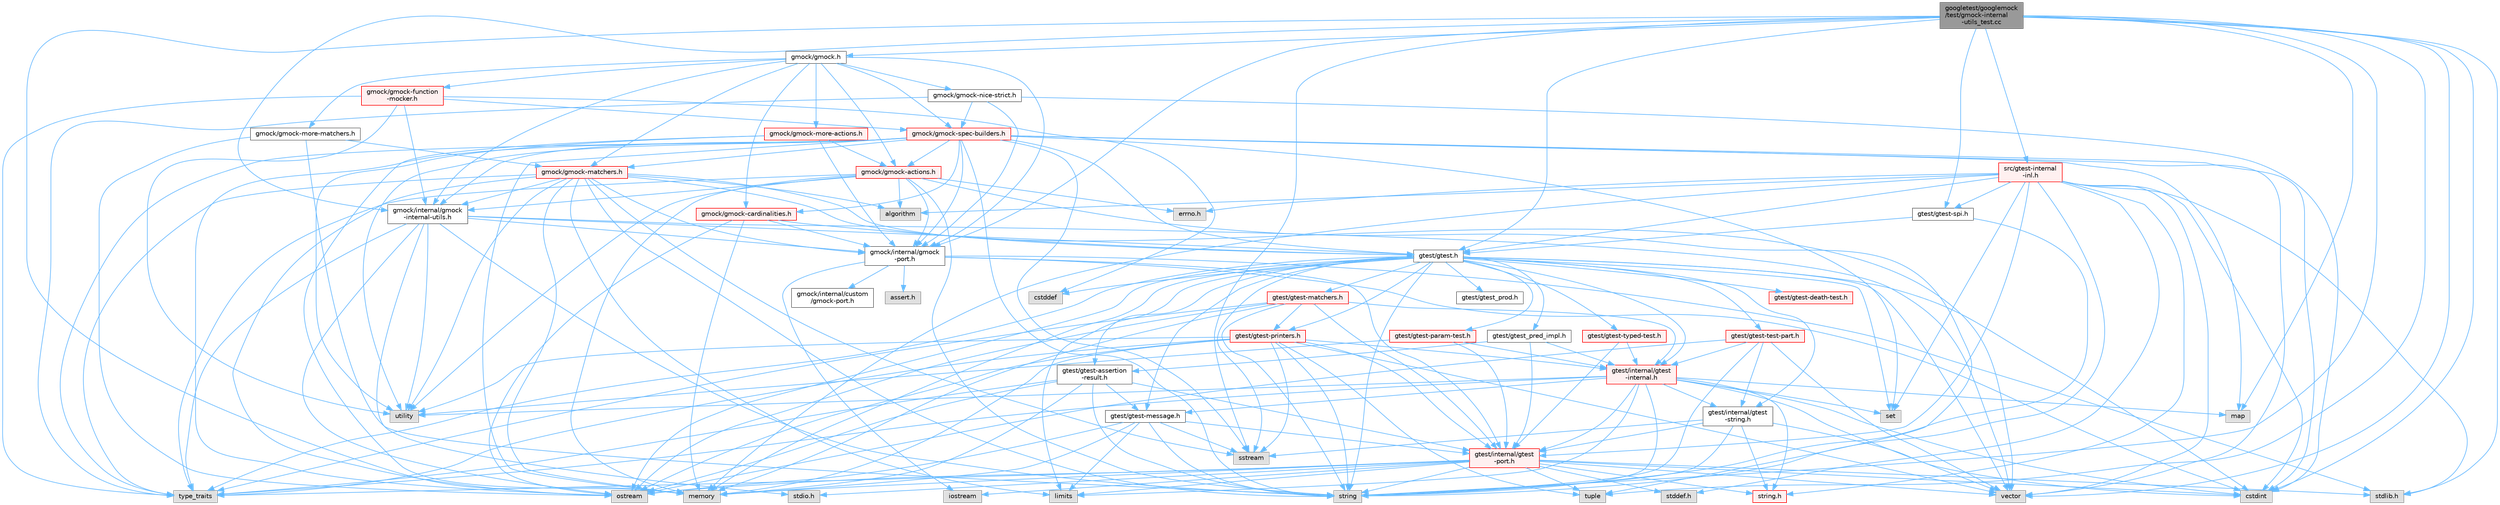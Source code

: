 digraph "googletest/googlemock/test/gmock-internal-utils_test.cc"
{
 // LATEX_PDF_SIZE
  bgcolor="transparent";
  edge [fontname=Helvetica,fontsize=10,labelfontname=Helvetica,labelfontsize=10];
  node [fontname=Helvetica,fontsize=10,shape=box,height=0.2,width=0.4];
  Node1 [id="Node000001",label="googletest/googlemock\l/test/gmock-internal\l-utils_test.cc",height=0.2,width=0.4,color="gray40", fillcolor="grey60", style="filled", fontcolor="black",tooltip=" "];
  Node1 -> Node2 [id="edge205_Node000001_Node000002",color="steelblue1",style="solid",tooltip=" "];
  Node2 [id="Node000002",label="gmock/internal/gmock\l-internal-utils.h",height=0.2,width=0.4,color="grey40", fillcolor="white", style="filled",URL="$gmock-internal-utils_8h.html",tooltip=" "];
  Node2 -> Node3 [id="edge206_Node000002_Node000003",color="steelblue1",style="solid",tooltip=" "];
  Node3 [id="Node000003",label="stdio.h",height=0.2,width=0.4,color="grey60", fillcolor="#E0E0E0", style="filled",tooltip=" "];
  Node2 -> Node4 [id="edge207_Node000002_Node000004",color="steelblue1",style="solid",tooltip=" "];
  Node4 [id="Node000004",label="ostream",height=0.2,width=0.4,color="grey60", fillcolor="#E0E0E0", style="filled",tooltip=" "];
  Node2 -> Node5 [id="edge208_Node000002_Node000005",color="steelblue1",style="solid",tooltip=" "];
  Node5 [id="Node000005",label="string",height=0.2,width=0.4,color="grey60", fillcolor="#E0E0E0", style="filled",tooltip=" "];
  Node2 -> Node6 [id="edge209_Node000002_Node000006",color="steelblue1",style="solid",tooltip=" "];
  Node6 [id="Node000006",label="type_traits",height=0.2,width=0.4,color="grey60", fillcolor="#E0E0E0", style="filled",tooltip=" "];
  Node2 -> Node7 [id="edge210_Node000002_Node000007",color="steelblue1",style="solid",tooltip=" "];
  Node7 [id="Node000007",label="utility",height=0.2,width=0.4,color="grey60", fillcolor="#E0E0E0", style="filled",tooltip=" "];
  Node2 -> Node8 [id="edge211_Node000002_Node000008",color="steelblue1",style="solid",tooltip=" "];
  Node8 [id="Node000008",label="vector",height=0.2,width=0.4,color="grey60", fillcolor="#E0E0E0", style="filled",tooltip=" "];
  Node2 -> Node9 [id="edge212_Node000002_Node000009",color="steelblue1",style="solid",tooltip=" "];
  Node9 [id="Node000009",label="gmock/internal/gmock\l-port.h",height=0.2,width=0.4,color="grey40", fillcolor="white", style="filled",URL="$gmock-port_8h.html",tooltip=" "];
  Node9 -> Node10 [id="edge213_Node000009_Node000010",color="steelblue1",style="solid",tooltip=" "];
  Node10 [id="Node000010",label="assert.h",height=0.2,width=0.4,color="grey60", fillcolor="#E0E0E0", style="filled",tooltip=" "];
  Node9 -> Node11 [id="edge214_Node000009_Node000011",color="steelblue1",style="solid",tooltip=" "];
  Node11 [id="Node000011",label="stdlib.h",height=0.2,width=0.4,color="grey60", fillcolor="#E0E0E0", style="filled",tooltip=" "];
  Node9 -> Node12 [id="edge215_Node000009_Node000012",color="steelblue1",style="solid",tooltip=" "];
  Node12 [id="Node000012",label="cstdint",height=0.2,width=0.4,color="grey60", fillcolor="#E0E0E0", style="filled",tooltip=" "];
  Node9 -> Node13 [id="edge216_Node000009_Node000013",color="steelblue1",style="solid",tooltip=" "];
  Node13 [id="Node000013",label="iostream",height=0.2,width=0.4,color="grey60", fillcolor="#E0E0E0", style="filled",tooltip=" "];
  Node9 -> Node14 [id="edge217_Node000009_Node000014",color="steelblue1",style="solid",tooltip=" "];
  Node14 [id="Node000014",label="gmock/internal/custom\l/gmock-port.h",height=0.2,width=0.4,color="grey40", fillcolor="white", style="filled",URL="$custom_2gmock-port_8h.html",tooltip=" "];
  Node9 -> Node15 [id="edge218_Node000009_Node000015",color="steelblue1",style="solid",tooltip=" "];
  Node15 [id="Node000015",label="gtest/internal/gtest\l-port.h",height=0.2,width=0.4,color="red", fillcolor="#FFF0F0", style="filled",URL="$gtest-port_8h.html",tooltip=" "];
  Node15 -> Node18 [id="edge219_Node000015_Node000018",color="steelblue1",style="solid",tooltip=" "];
  Node18 [id="Node000018",label="stddef.h",height=0.2,width=0.4,color="grey60", fillcolor="#E0E0E0", style="filled",tooltip=" "];
  Node15 -> Node3 [id="edge220_Node000015_Node000003",color="steelblue1",style="solid",tooltip=" "];
  Node15 -> Node11 [id="edge221_Node000015_Node000011",color="steelblue1",style="solid",tooltip=" "];
  Node15 -> Node19 [id="edge222_Node000015_Node000019",color="steelblue1",style="solid",tooltip=" "];
  Node19 [id="Node000019",label="string.h",height=0.2,width=0.4,color="red", fillcolor="#FFF0F0", style="filled",URL="$string_8h.html",tooltip=" "];
  Node15 -> Node12 [id="edge223_Node000015_Node000012",color="steelblue1",style="solid",tooltip=" "];
  Node15 -> Node13 [id="edge224_Node000015_Node000013",color="steelblue1",style="solid",tooltip=" "];
  Node15 -> Node26 [id="edge225_Node000015_Node000026",color="steelblue1",style="solid",tooltip=" "];
  Node26 [id="Node000026",label="limits",height=0.2,width=0.4,color="grey60", fillcolor="#E0E0E0", style="filled",tooltip=" "];
  Node15 -> Node28 [id="edge226_Node000015_Node000028",color="steelblue1",style="solid",tooltip=" "];
  Node28 [id="Node000028",label="memory",height=0.2,width=0.4,color="grey60", fillcolor="#E0E0E0", style="filled",tooltip=" "];
  Node15 -> Node4 [id="edge227_Node000015_Node000004",color="steelblue1",style="solid",tooltip=" "];
  Node15 -> Node5 [id="edge228_Node000015_Node000005",color="steelblue1",style="solid",tooltip=" "];
  Node15 -> Node34 [id="edge229_Node000015_Node000034",color="steelblue1",style="solid",tooltip=" "];
  Node34 [id="Node000034",label="tuple",height=0.2,width=0.4,color="grey60", fillcolor="#E0E0E0", style="filled",tooltip=" "];
  Node15 -> Node6 [id="edge230_Node000015_Node000006",color="steelblue1",style="solid",tooltip=" "];
  Node15 -> Node8 [id="edge231_Node000015_Node000008",color="steelblue1",style="solid",tooltip=" "];
  Node2 -> Node43 [id="edge232_Node000002_Node000043",color="steelblue1",style="solid",tooltip=" "];
  Node43 [id="Node000043",label="gtest/gtest.h",height=0.2,width=0.4,color="grey40", fillcolor="white", style="filled",URL="$gtest_8h.html",tooltip=" "];
  Node43 -> Node21 [id="edge233_Node000043_Node000021",color="steelblue1",style="solid",tooltip=" "];
  Node21 [id="Node000021",label="cstddef",height=0.2,width=0.4,color="grey60", fillcolor="#E0E0E0", style="filled",tooltip=" "];
  Node43 -> Node12 [id="edge234_Node000043_Node000012",color="steelblue1",style="solid",tooltip=" "];
  Node43 -> Node26 [id="edge235_Node000043_Node000026",color="steelblue1",style="solid",tooltip=" "];
  Node43 -> Node28 [id="edge236_Node000043_Node000028",color="steelblue1",style="solid",tooltip=" "];
  Node43 -> Node4 [id="edge237_Node000043_Node000004",color="steelblue1",style="solid",tooltip=" "];
  Node43 -> Node24 [id="edge238_Node000043_Node000024",color="steelblue1",style="solid",tooltip=" "];
  Node24 [id="Node000024",label="set",height=0.2,width=0.4,color="grey60", fillcolor="#E0E0E0", style="filled",tooltip=" "];
  Node43 -> Node44 [id="edge239_Node000043_Node000044",color="steelblue1",style="solid",tooltip=" "];
  Node44 [id="Node000044",label="sstream",height=0.2,width=0.4,color="grey60", fillcolor="#E0E0E0", style="filled",tooltip=" "];
  Node43 -> Node5 [id="edge240_Node000043_Node000005",color="steelblue1",style="solid",tooltip=" "];
  Node43 -> Node6 [id="edge241_Node000043_Node000006",color="steelblue1",style="solid",tooltip=" "];
  Node43 -> Node8 [id="edge242_Node000043_Node000008",color="steelblue1",style="solid",tooltip=" "];
  Node43 -> Node45 [id="edge243_Node000043_Node000045",color="steelblue1",style="solid",tooltip=" "];
  Node45 [id="Node000045",label="gtest/gtest-assertion\l-result.h",height=0.2,width=0.4,color="grey40", fillcolor="white", style="filled",URL="$gtest-assertion-result_8h.html",tooltip=" "];
  Node45 -> Node28 [id="edge244_Node000045_Node000028",color="steelblue1",style="solid",tooltip=" "];
  Node45 -> Node4 [id="edge245_Node000045_Node000004",color="steelblue1",style="solid",tooltip=" "];
  Node45 -> Node5 [id="edge246_Node000045_Node000005",color="steelblue1",style="solid",tooltip=" "];
  Node45 -> Node6 [id="edge247_Node000045_Node000006",color="steelblue1",style="solid",tooltip=" "];
  Node45 -> Node46 [id="edge248_Node000045_Node000046",color="steelblue1",style="solid",tooltip=" "];
  Node46 [id="Node000046",label="gtest/gtest-message.h",height=0.2,width=0.4,color="grey40", fillcolor="white", style="filled",URL="$gtest-message_8h.html",tooltip=" "];
  Node46 -> Node26 [id="edge249_Node000046_Node000026",color="steelblue1",style="solid",tooltip=" "];
  Node46 -> Node28 [id="edge250_Node000046_Node000028",color="steelblue1",style="solid",tooltip=" "];
  Node46 -> Node4 [id="edge251_Node000046_Node000004",color="steelblue1",style="solid",tooltip=" "];
  Node46 -> Node44 [id="edge252_Node000046_Node000044",color="steelblue1",style="solid",tooltip=" "];
  Node46 -> Node5 [id="edge253_Node000046_Node000005",color="steelblue1",style="solid",tooltip=" "];
  Node46 -> Node15 [id="edge254_Node000046_Node000015",color="steelblue1",style="solid",tooltip=" "];
  Node45 -> Node15 [id="edge255_Node000045_Node000015",color="steelblue1",style="solid",tooltip=" "];
  Node43 -> Node47 [id="edge256_Node000043_Node000047",color="steelblue1",style="solid",tooltip=" "];
  Node47 [id="Node000047",label="gtest/gtest-death-test.h",height=0.2,width=0.4,color="red", fillcolor="#FFF0F0", style="filled",URL="$gtest-death-test_8h.html",tooltip=" "];
  Node43 -> Node49 [id="edge257_Node000043_Node000049",color="steelblue1",style="solid",tooltip=" "];
  Node49 [id="Node000049",label="gtest/gtest-matchers.h",height=0.2,width=0.4,color="red", fillcolor="#FFF0F0", style="filled",URL="$gtest-matchers_8h.html",tooltip=" "];
  Node49 -> Node28 [id="edge258_Node000049_Node000028",color="steelblue1",style="solid",tooltip=" "];
  Node49 -> Node4 [id="edge259_Node000049_Node000004",color="steelblue1",style="solid",tooltip=" "];
  Node49 -> Node5 [id="edge260_Node000049_Node000005",color="steelblue1",style="solid",tooltip=" "];
  Node49 -> Node6 [id="edge261_Node000049_Node000006",color="steelblue1",style="solid",tooltip=" "];
  Node49 -> Node52 [id="edge262_Node000049_Node000052",color="steelblue1",style="solid",tooltip=" "];
  Node52 [id="Node000052",label="gtest/gtest-printers.h",height=0.2,width=0.4,color="red", fillcolor="#FFF0F0", style="filled",URL="$gtest-printers_8h.html",tooltip=" "];
  Node52 -> Node28 [id="edge263_Node000052_Node000028",color="steelblue1",style="solid",tooltip=" "];
  Node52 -> Node4 [id="edge264_Node000052_Node000004",color="steelblue1",style="solid",tooltip=" "];
  Node52 -> Node44 [id="edge265_Node000052_Node000044",color="steelblue1",style="solid",tooltip=" "];
  Node52 -> Node5 [id="edge266_Node000052_Node000005",color="steelblue1",style="solid",tooltip=" "];
  Node52 -> Node34 [id="edge267_Node000052_Node000034",color="steelblue1",style="solid",tooltip=" "];
  Node52 -> Node6 [id="edge268_Node000052_Node000006",color="steelblue1",style="solid",tooltip=" "];
  Node52 -> Node7 [id="edge269_Node000052_Node000007",color="steelblue1",style="solid",tooltip=" "];
  Node52 -> Node8 [id="edge270_Node000052_Node000008",color="steelblue1",style="solid",tooltip=" "];
  Node52 -> Node53 [id="edge271_Node000052_Node000053",color="steelblue1",style="solid",tooltip=" "];
  Node53 [id="Node000053",label="gtest/internal/gtest\l-internal.h",height=0.2,width=0.4,color="red", fillcolor="#FFF0F0", style="filled",URL="$gtest-internal_8h.html",tooltip=" "];
  Node53 -> Node15 [id="edge272_Node000053_Node000015",color="steelblue1",style="solid",tooltip=" "];
  Node53 -> Node19 [id="edge273_Node000053_Node000019",color="steelblue1",style="solid",tooltip=" "];
  Node53 -> Node12 [id="edge274_Node000053_Node000012",color="steelblue1",style="solid",tooltip=" "];
  Node53 -> Node26 [id="edge275_Node000053_Node000026",color="steelblue1",style="solid",tooltip=" "];
  Node53 -> Node55 [id="edge276_Node000053_Node000055",color="steelblue1",style="solid",tooltip=" "];
  Node55 [id="Node000055",label="map",height=0.2,width=0.4,color="grey60", fillcolor="#E0E0E0", style="filled",tooltip=" "];
  Node53 -> Node24 [id="edge277_Node000053_Node000024",color="steelblue1",style="solid",tooltip=" "];
  Node53 -> Node5 [id="edge278_Node000053_Node000005",color="steelblue1",style="solid",tooltip=" "];
  Node53 -> Node6 [id="edge279_Node000053_Node000006",color="steelblue1",style="solid",tooltip=" "];
  Node53 -> Node7 [id="edge280_Node000053_Node000007",color="steelblue1",style="solid",tooltip=" "];
  Node53 -> Node8 [id="edge281_Node000053_Node000008",color="steelblue1",style="solid",tooltip=" "];
  Node53 -> Node46 [id="edge282_Node000053_Node000046",color="steelblue1",style="solid",tooltip=" "];
  Node53 -> Node57 [id="edge283_Node000053_Node000057",color="steelblue1",style="solid",tooltip=" "];
  Node57 [id="Node000057",label="gtest/internal/gtest\l-string.h",height=0.2,width=0.4,color="grey40", fillcolor="white", style="filled",URL="$gtest-string_8h.html",tooltip=" "];
  Node57 -> Node19 [id="edge284_Node000057_Node000019",color="steelblue1",style="solid",tooltip=" "];
  Node57 -> Node12 [id="edge285_Node000057_Node000012",color="steelblue1",style="solid",tooltip=" "];
  Node57 -> Node44 [id="edge286_Node000057_Node000044",color="steelblue1",style="solid",tooltip=" "];
  Node57 -> Node5 [id="edge287_Node000057_Node000005",color="steelblue1",style="solid",tooltip=" "];
  Node57 -> Node15 [id="edge288_Node000057_Node000015",color="steelblue1",style="solid",tooltip=" "];
  Node52 -> Node15 [id="edge289_Node000052_Node000015",color="steelblue1",style="solid",tooltip=" "];
  Node49 -> Node53 [id="edge290_Node000049_Node000053",color="steelblue1",style="solid",tooltip=" "];
  Node49 -> Node15 [id="edge291_Node000049_Node000015",color="steelblue1",style="solid",tooltip=" "];
  Node43 -> Node46 [id="edge292_Node000043_Node000046",color="steelblue1",style="solid",tooltip=" "];
  Node43 -> Node60 [id="edge293_Node000043_Node000060",color="steelblue1",style="solid",tooltip=" "];
  Node60 [id="Node000060",label="gtest/gtest-param-test.h",height=0.2,width=0.4,color="red", fillcolor="#FFF0F0", style="filled",URL="$gtest-param-test_8h.html",tooltip=" "];
  Node60 -> Node7 [id="edge294_Node000060_Node000007",color="steelblue1",style="solid",tooltip=" "];
  Node60 -> Node53 [id="edge295_Node000060_Node000053",color="steelblue1",style="solid",tooltip=" "];
  Node60 -> Node15 [id="edge296_Node000060_Node000015",color="steelblue1",style="solid",tooltip=" "];
  Node43 -> Node52 [id="edge297_Node000043_Node000052",color="steelblue1",style="solid",tooltip=" "];
  Node43 -> Node64 [id="edge298_Node000043_Node000064",color="steelblue1",style="solid",tooltip=" "];
  Node64 [id="Node000064",label="gtest/gtest-test-part.h",height=0.2,width=0.4,color="red", fillcolor="#FFF0F0", style="filled",URL="$gtest-test-part_8h.html",tooltip=" "];
  Node64 -> Node4 [id="edge299_Node000064_Node000004",color="steelblue1",style="solid",tooltip=" "];
  Node64 -> Node5 [id="edge300_Node000064_Node000005",color="steelblue1",style="solid",tooltip=" "];
  Node64 -> Node8 [id="edge301_Node000064_Node000008",color="steelblue1",style="solid",tooltip=" "];
  Node64 -> Node53 [id="edge302_Node000064_Node000053",color="steelblue1",style="solid",tooltip=" "];
  Node64 -> Node57 [id="edge303_Node000064_Node000057",color="steelblue1",style="solid",tooltip=" "];
  Node43 -> Node66 [id="edge304_Node000043_Node000066",color="steelblue1",style="solid",tooltip=" "];
  Node66 [id="Node000066",label="gtest/gtest-typed-test.h",height=0.2,width=0.4,color="red", fillcolor="#FFF0F0", style="filled",URL="$gtest-typed-test_8h.html",tooltip=" "];
  Node66 -> Node53 [id="edge305_Node000066_Node000053",color="steelblue1",style="solid",tooltip=" "];
  Node66 -> Node15 [id="edge306_Node000066_Node000015",color="steelblue1",style="solid",tooltip=" "];
  Node43 -> Node67 [id="edge307_Node000043_Node000067",color="steelblue1",style="solid",tooltip=" "];
  Node67 [id="Node000067",label="gtest/gtest_pred_impl.h",height=0.2,width=0.4,color="grey40", fillcolor="white", style="filled",URL="$gtest__pred__impl_8h.html",tooltip=" "];
  Node67 -> Node45 [id="edge308_Node000067_Node000045",color="steelblue1",style="solid",tooltip=" "];
  Node67 -> Node53 [id="edge309_Node000067_Node000053",color="steelblue1",style="solid",tooltip=" "];
  Node67 -> Node15 [id="edge310_Node000067_Node000015",color="steelblue1",style="solid",tooltip=" "];
  Node43 -> Node68 [id="edge311_Node000043_Node000068",color="steelblue1",style="solid",tooltip=" "];
  Node68 [id="Node000068",label="gtest/gtest_prod.h",height=0.2,width=0.4,color="grey40", fillcolor="white", style="filled",URL="$gtest__prod_8h.html",tooltip=" "];
  Node43 -> Node53 [id="edge312_Node000043_Node000053",color="steelblue1",style="solid",tooltip=" "];
  Node43 -> Node57 [id="edge313_Node000043_Node000057",color="steelblue1",style="solid",tooltip=" "];
  Node1 -> Node11 [id="edge314_Node000001_Node000011",color="steelblue1",style="solid",tooltip=" "];
  Node1 -> Node12 [id="edge315_Node000001_Node000012",color="steelblue1",style="solid",tooltip=" "];
  Node1 -> Node55 [id="edge316_Node000001_Node000055",color="steelblue1",style="solid",tooltip=" "];
  Node1 -> Node28 [id="edge317_Node000001_Node000028",color="steelblue1",style="solid",tooltip=" "];
  Node1 -> Node44 [id="edge318_Node000001_Node000044",color="steelblue1",style="solid",tooltip=" "];
  Node1 -> Node5 [id="edge319_Node000001_Node000005",color="steelblue1",style="solid",tooltip=" "];
  Node1 -> Node34 [id="edge320_Node000001_Node000034",color="steelblue1",style="solid",tooltip=" "];
  Node1 -> Node8 [id="edge321_Node000001_Node000008",color="steelblue1",style="solid",tooltip=" "];
  Node1 -> Node69 [id="edge322_Node000001_Node000069",color="steelblue1",style="solid",tooltip=" "];
  Node69 [id="Node000069",label="gmock/gmock.h",height=0.2,width=0.4,color="grey40", fillcolor="white", style="filled",URL="$gmock_8h.html",tooltip=" "];
  Node69 -> Node70 [id="edge323_Node000069_Node000070",color="steelblue1",style="solid",tooltip=" "];
  Node70 [id="Node000070",label="gmock/gmock-actions.h",height=0.2,width=0.4,color="red", fillcolor="#FFF0F0", style="filled",URL="$gmock-actions_8h.html",tooltip=" "];
  Node70 -> Node71 [id="edge324_Node000070_Node000071",color="steelblue1",style="solid",tooltip=" "];
  Node71 [id="Node000071",label="errno.h",height=0.2,width=0.4,color="grey60", fillcolor="#E0E0E0", style="filled",tooltip=" "];
  Node70 -> Node25 [id="edge325_Node000070_Node000025",color="steelblue1",style="solid",tooltip=" "];
  Node25 [id="Node000025",label="algorithm",height=0.2,width=0.4,color="grey60", fillcolor="#E0E0E0", style="filled",tooltip=" "];
  Node70 -> Node28 [id="edge326_Node000070_Node000028",color="steelblue1",style="solid",tooltip=" "];
  Node70 -> Node5 [id="edge327_Node000070_Node000005",color="steelblue1",style="solid",tooltip=" "];
  Node70 -> Node34 [id="edge328_Node000070_Node000034",color="steelblue1",style="solid",tooltip=" "];
  Node70 -> Node6 [id="edge329_Node000070_Node000006",color="steelblue1",style="solid",tooltip=" "];
  Node70 -> Node7 [id="edge330_Node000070_Node000007",color="steelblue1",style="solid",tooltip=" "];
  Node70 -> Node2 [id="edge331_Node000070_Node000002",color="steelblue1",style="solid",tooltip=" "];
  Node70 -> Node9 [id="edge332_Node000070_Node000009",color="steelblue1",style="solid",tooltip=" "];
  Node69 -> Node74 [id="edge333_Node000069_Node000074",color="steelblue1",style="solid",tooltip=" "];
  Node74 [id="Node000074",label="gmock/gmock-cardinalities.h",height=0.2,width=0.4,color="red", fillcolor="#FFF0F0", style="filled",URL="$gmock-cardinalities_8h.html",tooltip=" "];
  Node74 -> Node28 [id="edge334_Node000074_Node000028",color="steelblue1",style="solid",tooltip=" "];
  Node74 -> Node4 [id="edge335_Node000074_Node000004",color="steelblue1",style="solid",tooltip=" "];
  Node74 -> Node9 [id="edge336_Node000074_Node000009",color="steelblue1",style="solid",tooltip=" "];
  Node74 -> Node43 [id="edge337_Node000074_Node000043",color="steelblue1",style="solid",tooltip=" "];
  Node69 -> Node76 [id="edge338_Node000069_Node000076",color="steelblue1",style="solid",tooltip=" "];
  Node76 [id="Node000076",label="gmock/gmock-function\l-mocker.h",height=0.2,width=0.4,color="red", fillcolor="#FFF0F0", style="filled",URL="$gmock-function-mocker_8h.html",tooltip=" "];
  Node76 -> Node21 [id="edge339_Node000076_Node000021",color="steelblue1",style="solid",tooltip=" "];
  Node76 -> Node6 [id="edge340_Node000076_Node000006",color="steelblue1",style="solid",tooltip=" "];
  Node76 -> Node7 [id="edge341_Node000076_Node000007",color="steelblue1",style="solid",tooltip=" "];
  Node76 -> Node77 [id="edge342_Node000076_Node000077",color="steelblue1",style="solid",tooltip=" "];
  Node77 [id="Node000077",label="gmock/gmock-spec-builders.h",height=0.2,width=0.4,color="red", fillcolor="#FFF0F0", style="filled",URL="$gmock-spec-builders_8h.html",tooltip=" "];
  Node77 -> Node12 [id="edge343_Node000077_Node000012",color="steelblue1",style="solid",tooltip=" "];
  Node77 -> Node55 [id="edge344_Node000077_Node000055",color="steelblue1",style="solid",tooltip=" "];
  Node77 -> Node28 [id="edge345_Node000077_Node000028",color="steelblue1",style="solid",tooltip=" "];
  Node77 -> Node4 [id="edge346_Node000077_Node000004",color="steelblue1",style="solid",tooltip=" "];
  Node77 -> Node24 [id="edge347_Node000077_Node000024",color="steelblue1",style="solid",tooltip=" "];
  Node77 -> Node44 [id="edge348_Node000077_Node000044",color="steelblue1",style="solid",tooltip=" "];
  Node77 -> Node5 [id="edge349_Node000077_Node000005",color="steelblue1",style="solid",tooltip=" "];
  Node77 -> Node6 [id="edge350_Node000077_Node000006",color="steelblue1",style="solid",tooltip=" "];
  Node77 -> Node7 [id="edge351_Node000077_Node000007",color="steelblue1",style="solid",tooltip=" "];
  Node77 -> Node8 [id="edge352_Node000077_Node000008",color="steelblue1",style="solid",tooltip=" "];
  Node77 -> Node70 [id="edge353_Node000077_Node000070",color="steelblue1",style="solid",tooltip=" "];
  Node77 -> Node74 [id="edge354_Node000077_Node000074",color="steelblue1",style="solid",tooltip=" "];
  Node77 -> Node78 [id="edge355_Node000077_Node000078",color="steelblue1",style="solid",tooltip=" "];
  Node78 [id="Node000078",label="gmock/gmock-matchers.h",height=0.2,width=0.4,color="red", fillcolor="#FFF0F0", style="filled",URL="$gmock-matchers_8h.html",tooltip=" "];
  Node78 -> Node25 [id="edge356_Node000078_Node000025",color="steelblue1",style="solid",tooltip=" "];
  Node78 -> Node26 [id="edge357_Node000078_Node000026",color="steelblue1",style="solid",tooltip=" "];
  Node78 -> Node28 [id="edge358_Node000078_Node000028",color="steelblue1",style="solid",tooltip=" "];
  Node78 -> Node4 [id="edge359_Node000078_Node000004",color="steelblue1",style="solid",tooltip=" "];
  Node78 -> Node44 [id="edge360_Node000078_Node000044",color="steelblue1",style="solid",tooltip=" "];
  Node78 -> Node5 [id="edge361_Node000078_Node000005",color="steelblue1",style="solid",tooltip=" "];
  Node78 -> Node6 [id="edge362_Node000078_Node000006",color="steelblue1",style="solid",tooltip=" "];
  Node78 -> Node7 [id="edge363_Node000078_Node000007",color="steelblue1",style="solid",tooltip=" "];
  Node78 -> Node8 [id="edge364_Node000078_Node000008",color="steelblue1",style="solid",tooltip=" "];
  Node78 -> Node2 [id="edge365_Node000078_Node000002",color="steelblue1",style="solid",tooltip=" "];
  Node78 -> Node9 [id="edge366_Node000078_Node000009",color="steelblue1",style="solid",tooltip=" "];
  Node78 -> Node43 [id="edge367_Node000078_Node000043",color="steelblue1",style="solid",tooltip=" "];
  Node77 -> Node2 [id="edge368_Node000077_Node000002",color="steelblue1",style="solid",tooltip=" "];
  Node77 -> Node9 [id="edge369_Node000077_Node000009",color="steelblue1",style="solid",tooltip=" "];
  Node77 -> Node43 [id="edge370_Node000077_Node000043",color="steelblue1",style="solid",tooltip=" "];
  Node76 -> Node2 [id="edge371_Node000076_Node000002",color="steelblue1",style="solid",tooltip=" "];
  Node69 -> Node78 [id="edge372_Node000069_Node000078",color="steelblue1",style="solid",tooltip=" "];
  Node69 -> Node83 [id="edge373_Node000069_Node000083",color="steelblue1",style="solid",tooltip=" "];
  Node83 [id="Node000083",label="gmock/gmock-more-actions.h",height=0.2,width=0.4,color="red", fillcolor="#FFF0F0", style="filled",URL="$gmock-more-actions_8h.html",tooltip=" "];
  Node83 -> Node28 [id="edge374_Node000083_Node000028",color="steelblue1",style="solid",tooltip=" "];
  Node83 -> Node7 [id="edge375_Node000083_Node000007",color="steelblue1",style="solid",tooltip=" "];
  Node83 -> Node70 [id="edge376_Node000083_Node000070",color="steelblue1",style="solid",tooltip=" "];
  Node83 -> Node9 [id="edge377_Node000083_Node000009",color="steelblue1",style="solid",tooltip=" "];
  Node69 -> Node85 [id="edge378_Node000069_Node000085",color="steelblue1",style="solid",tooltip=" "];
  Node85 [id="Node000085",label="gmock/gmock-more-matchers.h",height=0.2,width=0.4,color="grey40", fillcolor="white", style="filled",URL="$gmock-more-matchers_8h.html",tooltip=" "];
  Node85 -> Node4 [id="edge379_Node000085_Node000004",color="steelblue1",style="solid",tooltip=" "];
  Node85 -> Node5 [id="edge380_Node000085_Node000005",color="steelblue1",style="solid",tooltip=" "];
  Node85 -> Node78 [id="edge381_Node000085_Node000078",color="steelblue1",style="solid",tooltip=" "];
  Node69 -> Node86 [id="edge382_Node000069_Node000086",color="steelblue1",style="solid",tooltip=" "];
  Node86 [id="Node000086",label="gmock/gmock-nice-strict.h",height=0.2,width=0.4,color="grey40", fillcolor="white", style="filled",URL="$gmock-nice-strict_8h.html",tooltip=" "];
  Node86 -> Node12 [id="edge383_Node000086_Node000012",color="steelblue1",style="solid",tooltip=" "];
  Node86 -> Node6 [id="edge384_Node000086_Node000006",color="steelblue1",style="solid",tooltip=" "];
  Node86 -> Node77 [id="edge385_Node000086_Node000077",color="steelblue1",style="solid",tooltip=" "];
  Node86 -> Node9 [id="edge386_Node000086_Node000009",color="steelblue1",style="solid",tooltip=" "];
  Node69 -> Node77 [id="edge387_Node000069_Node000077",color="steelblue1",style="solid",tooltip=" "];
  Node69 -> Node2 [id="edge388_Node000069_Node000002",color="steelblue1",style="solid",tooltip=" "];
  Node69 -> Node9 [id="edge389_Node000069_Node000009",color="steelblue1",style="solid",tooltip=" "];
  Node1 -> Node9 [id="edge390_Node000001_Node000009",color="steelblue1",style="solid",tooltip=" "];
  Node1 -> Node87 [id="edge391_Node000001_Node000087",color="steelblue1",style="solid",tooltip=" "];
  Node87 [id="Node000087",label="gtest/gtest-spi.h",height=0.2,width=0.4,color="grey40", fillcolor="white", style="filled",URL="$gtest-spi_8h.html",tooltip=" "];
  Node87 -> Node5 [id="edge392_Node000087_Node000005",color="steelblue1",style="solid",tooltip=" "];
  Node87 -> Node43 [id="edge393_Node000087_Node000043",color="steelblue1",style="solid",tooltip=" "];
  Node1 -> Node43 [id="edge394_Node000001_Node000043",color="steelblue1",style="solid",tooltip=" "];
  Node1 -> Node88 [id="edge395_Node000001_Node000088",color="steelblue1",style="solid",tooltip=" "];
  Node88 [id="Node000088",label="src/gtest-internal\l-inl.h",height=0.2,width=0.4,color="red", fillcolor="#FFF0F0", style="filled",URL="$gtest-internal-inl_8h.html",tooltip=" "];
  Node88 -> Node71 [id="edge396_Node000088_Node000071",color="steelblue1",style="solid",tooltip=" "];
  Node88 -> Node18 [id="edge397_Node000088_Node000018",color="steelblue1",style="solid",tooltip=" "];
  Node88 -> Node11 [id="edge398_Node000088_Node000011",color="steelblue1",style="solid",tooltip=" "];
  Node88 -> Node19 [id="edge399_Node000088_Node000019",color="steelblue1",style="solid",tooltip=" "];
  Node88 -> Node25 [id="edge400_Node000088_Node000025",color="steelblue1",style="solid",tooltip=" "];
  Node88 -> Node12 [id="edge401_Node000088_Node000012",color="steelblue1",style="solid",tooltip=" "];
  Node88 -> Node28 [id="edge402_Node000088_Node000028",color="steelblue1",style="solid",tooltip=" "];
  Node88 -> Node24 [id="edge403_Node000088_Node000024",color="steelblue1",style="solid",tooltip=" "];
  Node88 -> Node5 [id="edge404_Node000088_Node000005",color="steelblue1",style="solid",tooltip=" "];
  Node88 -> Node8 [id="edge405_Node000088_Node000008",color="steelblue1",style="solid",tooltip=" "];
  Node88 -> Node15 [id="edge406_Node000088_Node000015",color="steelblue1",style="solid",tooltip=" "];
  Node88 -> Node87 [id="edge407_Node000088_Node000087",color="steelblue1",style="solid",tooltip=" "];
  Node88 -> Node43 [id="edge408_Node000088_Node000043",color="steelblue1",style="solid",tooltip=" "];
}

